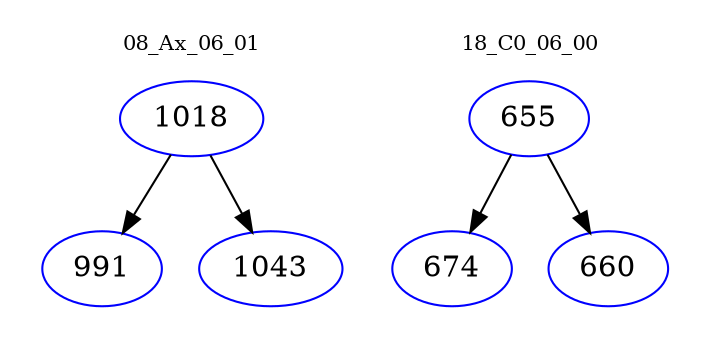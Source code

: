 digraph{
subgraph cluster_0 {
color = white
label = "08_Ax_06_01";
fontsize=10;
T0_1018 [label="1018", color="blue"]
T0_1018 -> T0_991 [color="black"]
T0_991 [label="991", color="blue"]
T0_1018 -> T0_1043 [color="black"]
T0_1043 [label="1043", color="blue"]
}
subgraph cluster_1 {
color = white
label = "18_C0_06_00";
fontsize=10;
T1_655 [label="655", color="blue"]
T1_655 -> T1_674 [color="black"]
T1_674 [label="674", color="blue"]
T1_655 -> T1_660 [color="black"]
T1_660 [label="660", color="blue"]
}
}
